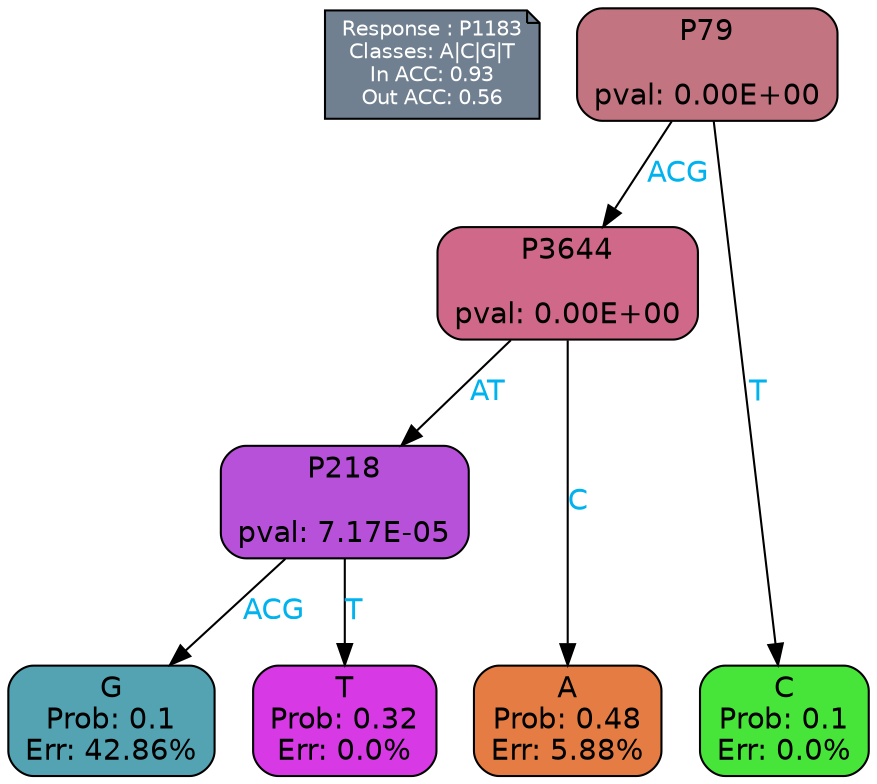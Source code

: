 digraph Tree {
node [shape=box, style="filled, rounded", color="black", fontname=helvetica] ;
graph [ranksep=equally, splines=polylines, bgcolor=transparent, dpi=600] ;
edge [fontname=helvetica] ;
LEGEND [label="Response : P1183
Classes: A|C|G|T
In ACC: 0.93
Out ACC: 0.56
",shape=note,align=left,style=filled,fillcolor="slategray",fontcolor="white",fontsize=10];1 [label="P79

pval: 0.00E+00", fillcolor="#c27481"] ;
2 [label="P3644

pval: 0.00E+00", fillcolor="#cf6889"] ;
3 [label="P218

pval: 7.17E-05", fillcolor="#b851d9"] ;
4 [label="G
Prob: 0.1
Err: 42.86%", fillcolor="#53a3b3"] ;
5 [label="T
Prob: 0.32
Err: 0.0%", fillcolor="#d739e5"] ;
6 [label="A
Prob: 0.48
Err: 5.88%", fillcolor="#e47c43"] ;
7 [label="C
Prob: 0.1
Err: 0.0%", fillcolor="#47e539"] ;
1 -> 2 [label="ACG",fontcolor=deepskyblue2] ;
1 -> 7 [label="T",fontcolor=deepskyblue2] ;
2 -> 3 [label="AT",fontcolor=deepskyblue2] ;
2 -> 6 [label="C",fontcolor=deepskyblue2] ;
3 -> 4 [label="ACG",fontcolor=deepskyblue2] ;
3 -> 5 [label="T",fontcolor=deepskyblue2] ;
{rank = same; 4;5;6;7;}{rank = same; LEGEND;1;}}